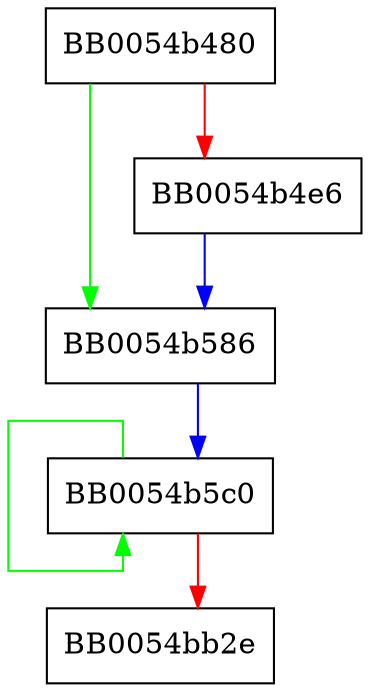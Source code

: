 digraph rsaz_1024_mul_avx2 {
  node [shape="box"];
  graph [splines=ortho];
  BB0054b480 -> BB0054b586 [color="green"];
  BB0054b480 -> BB0054b4e6 [color="red"];
  BB0054b4e6 -> BB0054b586 [color="blue"];
  BB0054b586 -> BB0054b5c0 [color="blue"];
  BB0054b5c0 -> BB0054b5c0 [color="green"];
  BB0054b5c0 -> BB0054bb2e [color="red"];
}
